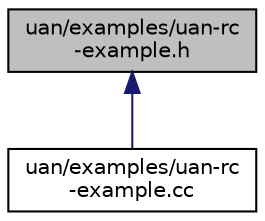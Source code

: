 digraph "uan/examples/uan-rc-example.h"
{
  edge [fontname="Helvetica",fontsize="10",labelfontname="Helvetica",labelfontsize="10"];
  node [fontname="Helvetica",fontsize="10",shape=record];
  Node1 [label="uan/examples/uan-rc\l-example.h",height=0.2,width=0.4,color="black", fillcolor="grey75", style="filled", fontcolor="black"];
  Node1 -> Node2 [dir="back",color="midnightblue",fontsize="10",style="solid"];
  Node2 [label="uan/examples/uan-rc\l-example.cc",height=0.2,width=0.4,color="black", fillcolor="white", style="filled",URL="$df/d30/uan-rc-example_8cc.html"];
}
